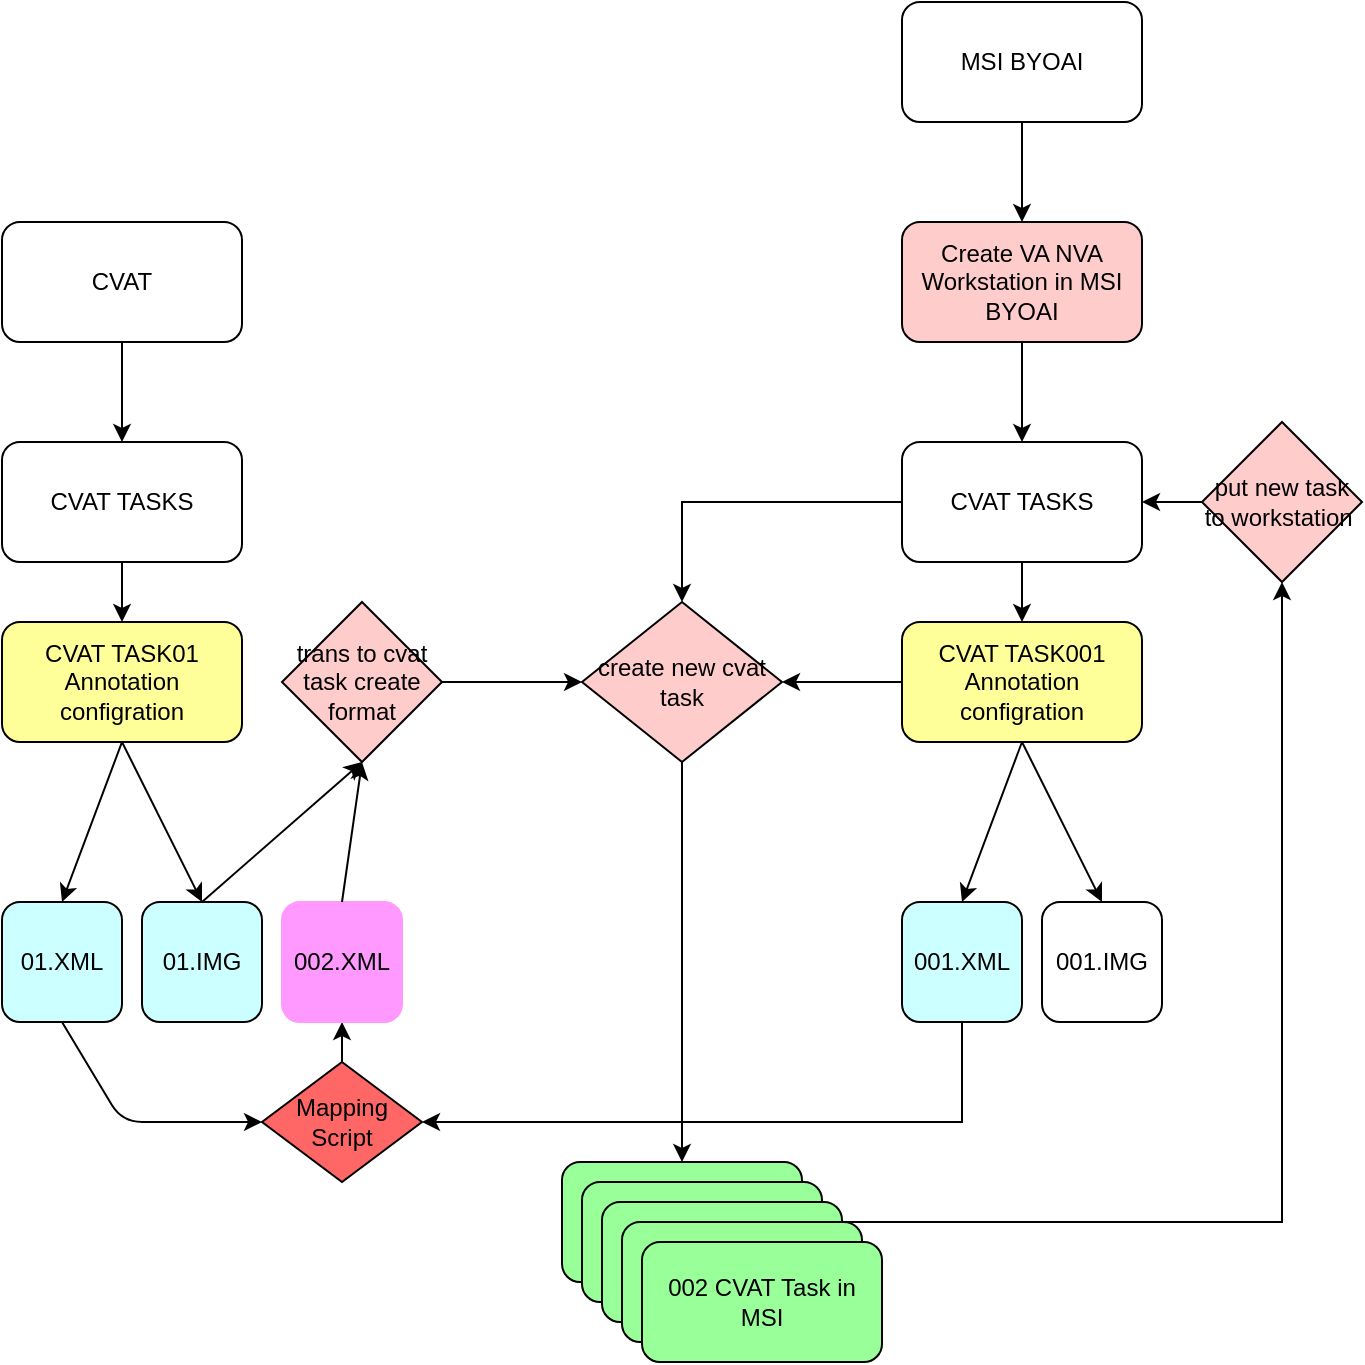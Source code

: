 <mxfile version="15.0.2" type="github">
  <diagram id="uShn4_YHinxp-DKjPIYS" name="Page-1">
    <mxGraphModel dx="1550" dy="800" grid="1" gridSize="10" guides="1" tooltips="1" connect="1" arrows="1" fold="1" page="1" pageScale="1" pageWidth="850" pageHeight="1100" math="0" shadow="0">
      <root>
        <mxCell id="0" />
        <mxCell id="1" parent="0" />
        <mxCell id="4qYPAmRgovbWjJGFVaSB-8" value="Create VA NVA Workstation in MSI BYOAI" style="rounded=1;whiteSpace=wrap;html=1;fillColor=#FFCCCC;" vertex="1" parent="1">
          <mxGeometry x="530" y="150" width="120" height="60" as="geometry" />
        </mxCell>
        <mxCell id="4qYPAmRgovbWjJGFVaSB-14" style="edgeStyle=orthogonalEdgeStyle;rounded=0;orthogonalLoop=1;jettySize=auto;html=1;entryX=0.5;entryY=0;entryDx=0;entryDy=0;" edge="1" parent="1" source="4qYPAmRgovbWjJGFVaSB-10" target="4qYPAmRgovbWjJGFVaSB-13">
          <mxGeometry relative="1" as="geometry" />
        </mxCell>
        <mxCell id="4qYPAmRgovbWjJGFVaSB-28" style="edgeStyle=orthogonalEdgeStyle;rounded=0;orthogonalLoop=1;jettySize=auto;html=1;entryX=0.5;entryY=0;entryDx=0;entryDy=0;" edge="1" parent="1" source="4qYPAmRgovbWjJGFVaSB-10" target="4qYPAmRgovbWjJGFVaSB-32">
          <mxGeometry relative="1" as="geometry">
            <mxPoint x="360" y="490" as="targetPoint" />
          </mxGeometry>
        </mxCell>
        <mxCell id="4qYPAmRgovbWjJGFVaSB-10" value="CVAT TASKS" style="rounded=1;whiteSpace=wrap;html=1;" vertex="1" parent="1">
          <mxGeometry x="530" y="260" width="120" height="60" as="geometry" />
        </mxCell>
        <mxCell id="4qYPAmRgovbWjJGFVaSB-11" value="" style="endArrow=classic;html=1;exitX=0.5;exitY=1;exitDx=0;exitDy=0;entryX=0.5;entryY=0;entryDx=0;entryDy=0;" edge="1" parent="1" source="4qYPAmRgovbWjJGFVaSB-8" target="4qYPAmRgovbWjJGFVaSB-10">
          <mxGeometry width="50" height="50" relative="1" as="geometry">
            <mxPoint x="360" y="130" as="sourcePoint" />
            <mxPoint x="410" y="80" as="targetPoint" />
          </mxGeometry>
        </mxCell>
        <mxCell id="4qYPAmRgovbWjJGFVaSB-35" style="edgeStyle=orthogonalEdgeStyle;rounded=0;orthogonalLoop=1;jettySize=auto;html=1;entryX=1;entryY=0.5;entryDx=0;entryDy=0;" edge="1" parent="1" source="4qYPAmRgovbWjJGFVaSB-13" target="4qYPAmRgovbWjJGFVaSB-32">
          <mxGeometry relative="1" as="geometry" />
        </mxCell>
        <mxCell id="4qYPAmRgovbWjJGFVaSB-13" value="CVAT TASK001&lt;br&gt;Annotation configration" style="rounded=1;whiteSpace=wrap;html=1;fillColor=#FFFF99;" vertex="1" parent="1">
          <mxGeometry x="530" y="350" width="120" height="60" as="geometry" />
        </mxCell>
        <mxCell id="4qYPAmRgovbWjJGFVaSB-20" style="edgeStyle=orthogonalEdgeStyle;rounded=0;orthogonalLoop=1;jettySize=auto;html=1;entryX=0.5;entryY=0;entryDx=0;entryDy=0;" edge="1" parent="1" source="4qYPAmRgovbWjJGFVaSB-15" target="4qYPAmRgovbWjJGFVaSB-18">
          <mxGeometry relative="1" as="geometry" />
        </mxCell>
        <mxCell id="4qYPAmRgovbWjJGFVaSB-15" value="CVAT" style="rounded=1;whiteSpace=wrap;html=1;" vertex="1" parent="1">
          <mxGeometry x="80" y="150" width="120" height="60" as="geometry" />
        </mxCell>
        <mxCell id="4qYPAmRgovbWjJGFVaSB-17" style="edgeStyle=orthogonalEdgeStyle;rounded=0;orthogonalLoop=1;jettySize=auto;html=1;entryX=0.5;entryY=0;entryDx=0;entryDy=0;" edge="1" parent="1" source="4qYPAmRgovbWjJGFVaSB-18" target="4qYPAmRgovbWjJGFVaSB-19">
          <mxGeometry relative="1" as="geometry" />
        </mxCell>
        <mxCell id="4qYPAmRgovbWjJGFVaSB-18" value="CVAT TASKS" style="rounded=1;whiteSpace=wrap;html=1;" vertex="1" parent="1">
          <mxGeometry x="80" y="260" width="120" height="60" as="geometry" />
        </mxCell>
        <mxCell id="4qYPAmRgovbWjJGFVaSB-19" value="CVAT TASK01&lt;br&gt;Annotation configration" style="rounded=1;whiteSpace=wrap;html=1;fillColor=#FFFF99;" vertex="1" parent="1">
          <mxGeometry x="80" y="350" width="120" height="60" as="geometry" />
        </mxCell>
        <mxCell id="4qYPAmRgovbWjJGFVaSB-22" value="" style="endArrow=classic;html=1;exitX=0.5;exitY=1;exitDx=0;exitDy=0;entryX=0.5;entryY=0;entryDx=0;entryDy=0;" edge="1" parent="1" source="4qYPAmRgovbWjJGFVaSB-13" target="4qYPAmRgovbWjJGFVaSB-23">
          <mxGeometry width="50" height="50" relative="1" as="geometry">
            <mxPoint x="360" y="270" as="sourcePoint" />
            <mxPoint x="590" y="480" as="targetPoint" />
          </mxGeometry>
        </mxCell>
        <mxCell id="4qYPAmRgovbWjJGFVaSB-48" style="edgeStyle=orthogonalEdgeStyle;rounded=0;orthogonalLoop=1;jettySize=auto;html=1;entryX=1;entryY=0.5;entryDx=0;entryDy=0;" edge="1" parent="1" source="4qYPAmRgovbWjJGFVaSB-23" target="4qYPAmRgovbWjJGFVaSB-36">
          <mxGeometry relative="1" as="geometry">
            <Array as="points">
              <mxPoint x="560" y="600" />
            </Array>
          </mxGeometry>
        </mxCell>
        <mxCell id="4qYPAmRgovbWjJGFVaSB-23" value="001.XML" style="rounded=1;whiteSpace=wrap;html=1;fillColor=#CCFFFF;" vertex="1" parent="1">
          <mxGeometry x="530" y="490" width="60" height="60" as="geometry" />
        </mxCell>
        <mxCell id="4qYPAmRgovbWjJGFVaSB-25" value="01.XML" style="rounded=1;whiteSpace=wrap;html=1;fillColor=#CCFFFF;" vertex="1" parent="1">
          <mxGeometry x="80" y="490" width="60" height="60" as="geometry" />
        </mxCell>
        <mxCell id="4qYPAmRgovbWjJGFVaSB-27" value="" style="endArrow=classic;html=1;exitX=0.5;exitY=0;exitDx=0;exitDy=0;entryX=0.5;entryY=1;entryDx=0;entryDy=0;" edge="1" parent="1" source="4qYPAmRgovbWjJGFVaSB-36" target="4qYPAmRgovbWjJGFVaSB-31">
          <mxGeometry width="50" height="50" relative="1" as="geometry">
            <mxPoint x="360" y="450" as="sourcePoint" />
            <mxPoint x="260" y="520" as="targetPoint" />
            <Array as="points" />
          </mxGeometry>
        </mxCell>
        <mxCell id="4qYPAmRgovbWjJGFVaSB-31" value="002.XML" style="rounded=1;whiteSpace=wrap;html=1;fillColor=#FF99FF;strokeColor=#FF99FF;" vertex="1" parent="1">
          <mxGeometry x="220" y="490" width="60" height="60" as="geometry" />
        </mxCell>
        <mxCell id="4qYPAmRgovbWjJGFVaSB-32" value="create new cvat task" style="rhombus;whiteSpace=wrap;html=1;fillColor=#FFCCCC;" vertex="1" parent="1">
          <mxGeometry x="370" y="340" width="100" height="80" as="geometry" />
        </mxCell>
        <mxCell id="4qYPAmRgovbWjJGFVaSB-36" value="Mapping&lt;br&gt;Script" style="rhombus;whiteSpace=wrap;html=1;fillColor=#FF6666;" vertex="1" parent="1">
          <mxGeometry x="210" y="570" width="80" height="60" as="geometry" />
        </mxCell>
        <mxCell id="4qYPAmRgovbWjJGFVaSB-37" value="" style="endArrow=classic;html=1;exitX=0.5;exitY=1;exitDx=0;exitDy=0;entryX=0;entryY=0.5;entryDx=0;entryDy=0;" edge="1" parent="1" source="4qYPAmRgovbWjJGFVaSB-25" target="4qYPAmRgovbWjJGFVaSB-36">
          <mxGeometry width="50" height="50" relative="1" as="geometry">
            <mxPoint x="360" y="490" as="sourcePoint" />
            <mxPoint x="410" y="440" as="targetPoint" />
            <Array as="points">
              <mxPoint x="140" y="600" />
            </Array>
          </mxGeometry>
        </mxCell>
        <mxCell id="4qYPAmRgovbWjJGFVaSB-38" value="01.IMG" style="rounded=1;whiteSpace=wrap;html=1;fillColor=#CCFFFF;" vertex="1" parent="1">
          <mxGeometry x="150" y="490" width="60" height="60" as="geometry" />
        </mxCell>
        <mxCell id="4qYPAmRgovbWjJGFVaSB-39" value="" style="endArrow=classic;html=1;exitX=0.5;exitY=1;exitDx=0;exitDy=0;entryX=0.5;entryY=0;entryDx=0;entryDy=0;" edge="1" parent="1" source="4qYPAmRgovbWjJGFVaSB-19" target="4qYPAmRgovbWjJGFVaSB-25">
          <mxGeometry width="50" height="50" relative="1" as="geometry">
            <mxPoint x="360" y="420" as="sourcePoint" />
            <mxPoint x="410" y="370" as="targetPoint" />
          </mxGeometry>
        </mxCell>
        <mxCell id="4qYPAmRgovbWjJGFVaSB-40" value="" style="endArrow=classic;html=1;exitX=0.5;exitY=1;exitDx=0;exitDy=0;entryX=0.5;entryY=0;entryDx=0;entryDy=0;" edge="1" parent="1" source="4qYPAmRgovbWjJGFVaSB-19" target="4qYPAmRgovbWjJGFVaSB-38">
          <mxGeometry width="50" height="50" relative="1" as="geometry">
            <mxPoint x="360" y="420" as="sourcePoint" />
            <mxPoint x="410" y="370" as="targetPoint" />
          </mxGeometry>
        </mxCell>
        <mxCell id="4qYPAmRgovbWjJGFVaSB-44" value="" style="endArrow=classic;html=1;exitX=0.5;exitY=1;exitDx=0;exitDy=0;entryX=0.5;entryY=0;entryDx=0;entryDy=0;" edge="1" parent="1" source="4qYPAmRgovbWjJGFVaSB-13" target="4qYPAmRgovbWjJGFVaSB-46">
          <mxGeometry width="50" height="50" relative="1" as="geometry">
            <mxPoint x="360" y="420" as="sourcePoint" />
            <mxPoint x="670" y="490" as="targetPoint" />
          </mxGeometry>
        </mxCell>
        <mxCell id="4qYPAmRgovbWjJGFVaSB-46" value="001.IMG" style="rounded=1;whiteSpace=wrap;html=1;" vertex="1" parent="1">
          <mxGeometry x="600" y="490" width="60" height="60" as="geometry" />
        </mxCell>
        <mxCell id="4qYPAmRgovbWjJGFVaSB-51" value="" style="endArrow=classic;html=1;exitX=0.5;exitY=1;exitDx=0;exitDy=0;" edge="1" parent="1" source="4qYPAmRgovbWjJGFVaSB-32" target="4qYPAmRgovbWjJGFVaSB-52">
          <mxGeometry width="50" height="50" relative="1" as="geometry">
            <mxPoint x="360" y="420" as="sourcePoint" />
            <mxPoint x="350" y="680" as="targetPoint" />
          </mxGeometry>
        </mxCell>
        <mxCell id="4qYPAmRgovbWjJGFVaSB-65" style="edgeStyle=orthogonalEdgeStyle;rounded=0;orthogonalLoop=1;jettySize=auto;html=1;entryX=0.5;entryY=1;entryDx=0;entryDy=0;" edge="1" parent="1" source="4qYPAmRgovbWjJGFVaSB-52" target="4qYPAmRgovbWjJGFVaSB-62">
          <mxGeometry relative="1" as="geometry">
            <Array as="points">
              <mxPoint x="720" y="650" />
            </Array>
          </mxGeometry>
        </mxCell>
        <mxCell id="4qYPAmRgovbWjJGFVaSB-52" value="002 CVAT Task in MSI" style="rounded=1;whiteSpace=wrap;html=1;fillColor=#99FF99;" vertex="1" parent="1">
          <mxGeometry x="360" y="620" width="120" height="60" as="geometry" />
        </mxCell>
        <mxCell id="4qYPAmRgovbWjJGFVaSB-54" style="edgeStyle=orthogonalEdgeStyle;rounded=0;orthogonalLoop=1;jettySize=auto;html=1;entryX=0.5;entryY=0;entryDx=0;entryDy=0;" edge="1" parent="1" source="4qYPAmRgovbWjJGFVaSB-53" target="4qYPAmRgovbWjJGFVaSB-8">
          <mxGeometry relative="1" as="geometry" />
        </mxCell>
        <mxCell id="4qYPAmRgovbWjJGFVaSB-53" value="MSI BYOAI" style="rounded=1;whiteSpace=wrap;html=1;fillColor=none;" vertex="1" parent="1">
          <mxGeometry x="530" y="40" width="120" height="60" as="geometry" />
        </mxCell>
        <mxCell id="4qYPAmRgovbWjJGFVaSB-56" value="" style="endArrow=classic;html=1;exitX=0.5;exitY=0;exitDx=0;exitDy=0;entryX=0.5;entryY=1;entryDx=0;entryDy=0;" edge="1" parent="1" source="4qYPAmRgovbWjJGFVaSB-38" target="4qYPAmRgovbWjJGFVaSB-59">
          <mxGeometry width="50" height="50" relative="1" as="geometry">
            <mxPoint x="360" y="430" as="sourcePoint" />
            <mxPoint x="230" y="420" as="targetPoint" />
          </mxGeometry>
        </mxCell>
        <mxCell id="4qYPAmRgovbWjJGFVaSB-57" value="" style="endArrow=classic;html=1;exitX=0.5;exitY=0;exitDx=0;exitDy=0;entryX=0.5;entryY=1;entryDx=0;entryDy=0;" edge="1" parent="1" source="4qYPAmRgovbWjJGFVaSB-31" target="4qYPAmRgovbWjJGFVaSB-59">
          <mxGeometry width="50" height="50" relative="1" as="geometry">
            <mxPoint x="360" y="430" as="sourcePoint" />
            <mxPoint x="260" y="460" as="targetPoint" />
          </mxGeometry>
        </mxCell>
        <mxCell id="4qYPAmRgovbWjJGFVaSB-60" style="edgeStyle=orthogonalEdgeStyle;rounded=0;orthogonalLoop=1;jettySize=auto;html=1;entryX=0;entryY=0.5;entryDx=0;entryDy=0;" edge="1" parent="1" source="4qYPAmRgovbWjJGFVaSB-59" target="4qYPAmRgovbWjJGFVaSB-32">
          <mxGeometry relative="1" as="geometry" />
        </mxCell>
        <mxCell id="4qYPAmRgovbWjJGFVaSB-59" value="trans to cvat task create format" style="rhombus;whiteSpace=wrap;html=1;fillColor=#FFCCCC;" vertex="1" parent="1">
          <mxGeometry x="220" y="340" width="80" height="80" as="geometry" />
        </mxCell>
        <mxCell id="4qYPAmRgovbWjJGFVaSB-64" style="edgeStyle=orthogonalEdgeStyle;rounded=0;orthogonalLoop=1;jettySize=auto;html=1;entryX=1;entryY=0.5;entryDx=0;entryDy=0;" edge="1" parent="1" source="4qYPAmRgovbWjJGFVaSB-62" target="4qYPAmRgovbWjJGFVaSB-10">
          <mxGeometry relative="1" as="geometry" />
        </mxCell>
        <mxCell id="4qYPAmRgovbWjJGFVaSB-62" value="put new task to workstation&amp;nbsp;" style="rhombus;whiteSpace=wrap;html=1;strokeColor=#000000;fillColor=#FFCCCC;" vertex="1" parent="1">
          <mxGeometry x="680" y="250" width="80" height="80" as="geometry" />
        </mxCell>
        <mxCell id="4qYPAmRgovbWjJGFVaSB-66" value="002 CVAT Task in MSI" style="rounded=1;whiteSpace=wrap;html=1;fillColor=#99FF99;" vertex="1" parent="1">
          <mxGeometry x="370" y="630" width="120" height="60" as="geometry" />
        </mxCell>
        <mxCell id="4qYPAmRgovbWjJGFVaSB-67" value="002 CVAT Task in MSI" style="rounded=1;whiteSpace=wrap;html=1;fillColor=#99FF99;" vertex="1" parent="1">
          <mxGeometry x="380" y="640" width="120" height="60" as="geometry" />
        </mxCell>
        <mxCell id="4qYPAmRgovbWjJGFVaSB-68" value="002 CVAT Task in MSI" style="rounded=1;whiteSpace=wrap;html=1;fillColor=#99FF99;" vertex="1" parent="1">
          <mxGeometry x="390" y="650" width="120" height="60" as="geometry" />
        </mxCell>
        <mxCell id="4qYPAmRgovbWjJGFVaSB-69" value="002 CVAT Task in MSI" style="rounded=1;whiteSpace=wrap;html=1;fillColor=#99FF99;" vertex="1" parent="1">
          <mxGeometry x="400" y="660" width="120" height="60" as="geometry" />
        </mxCell>
      </root>
    </mxGraphModel>
  </diagram>
</mxfile>
